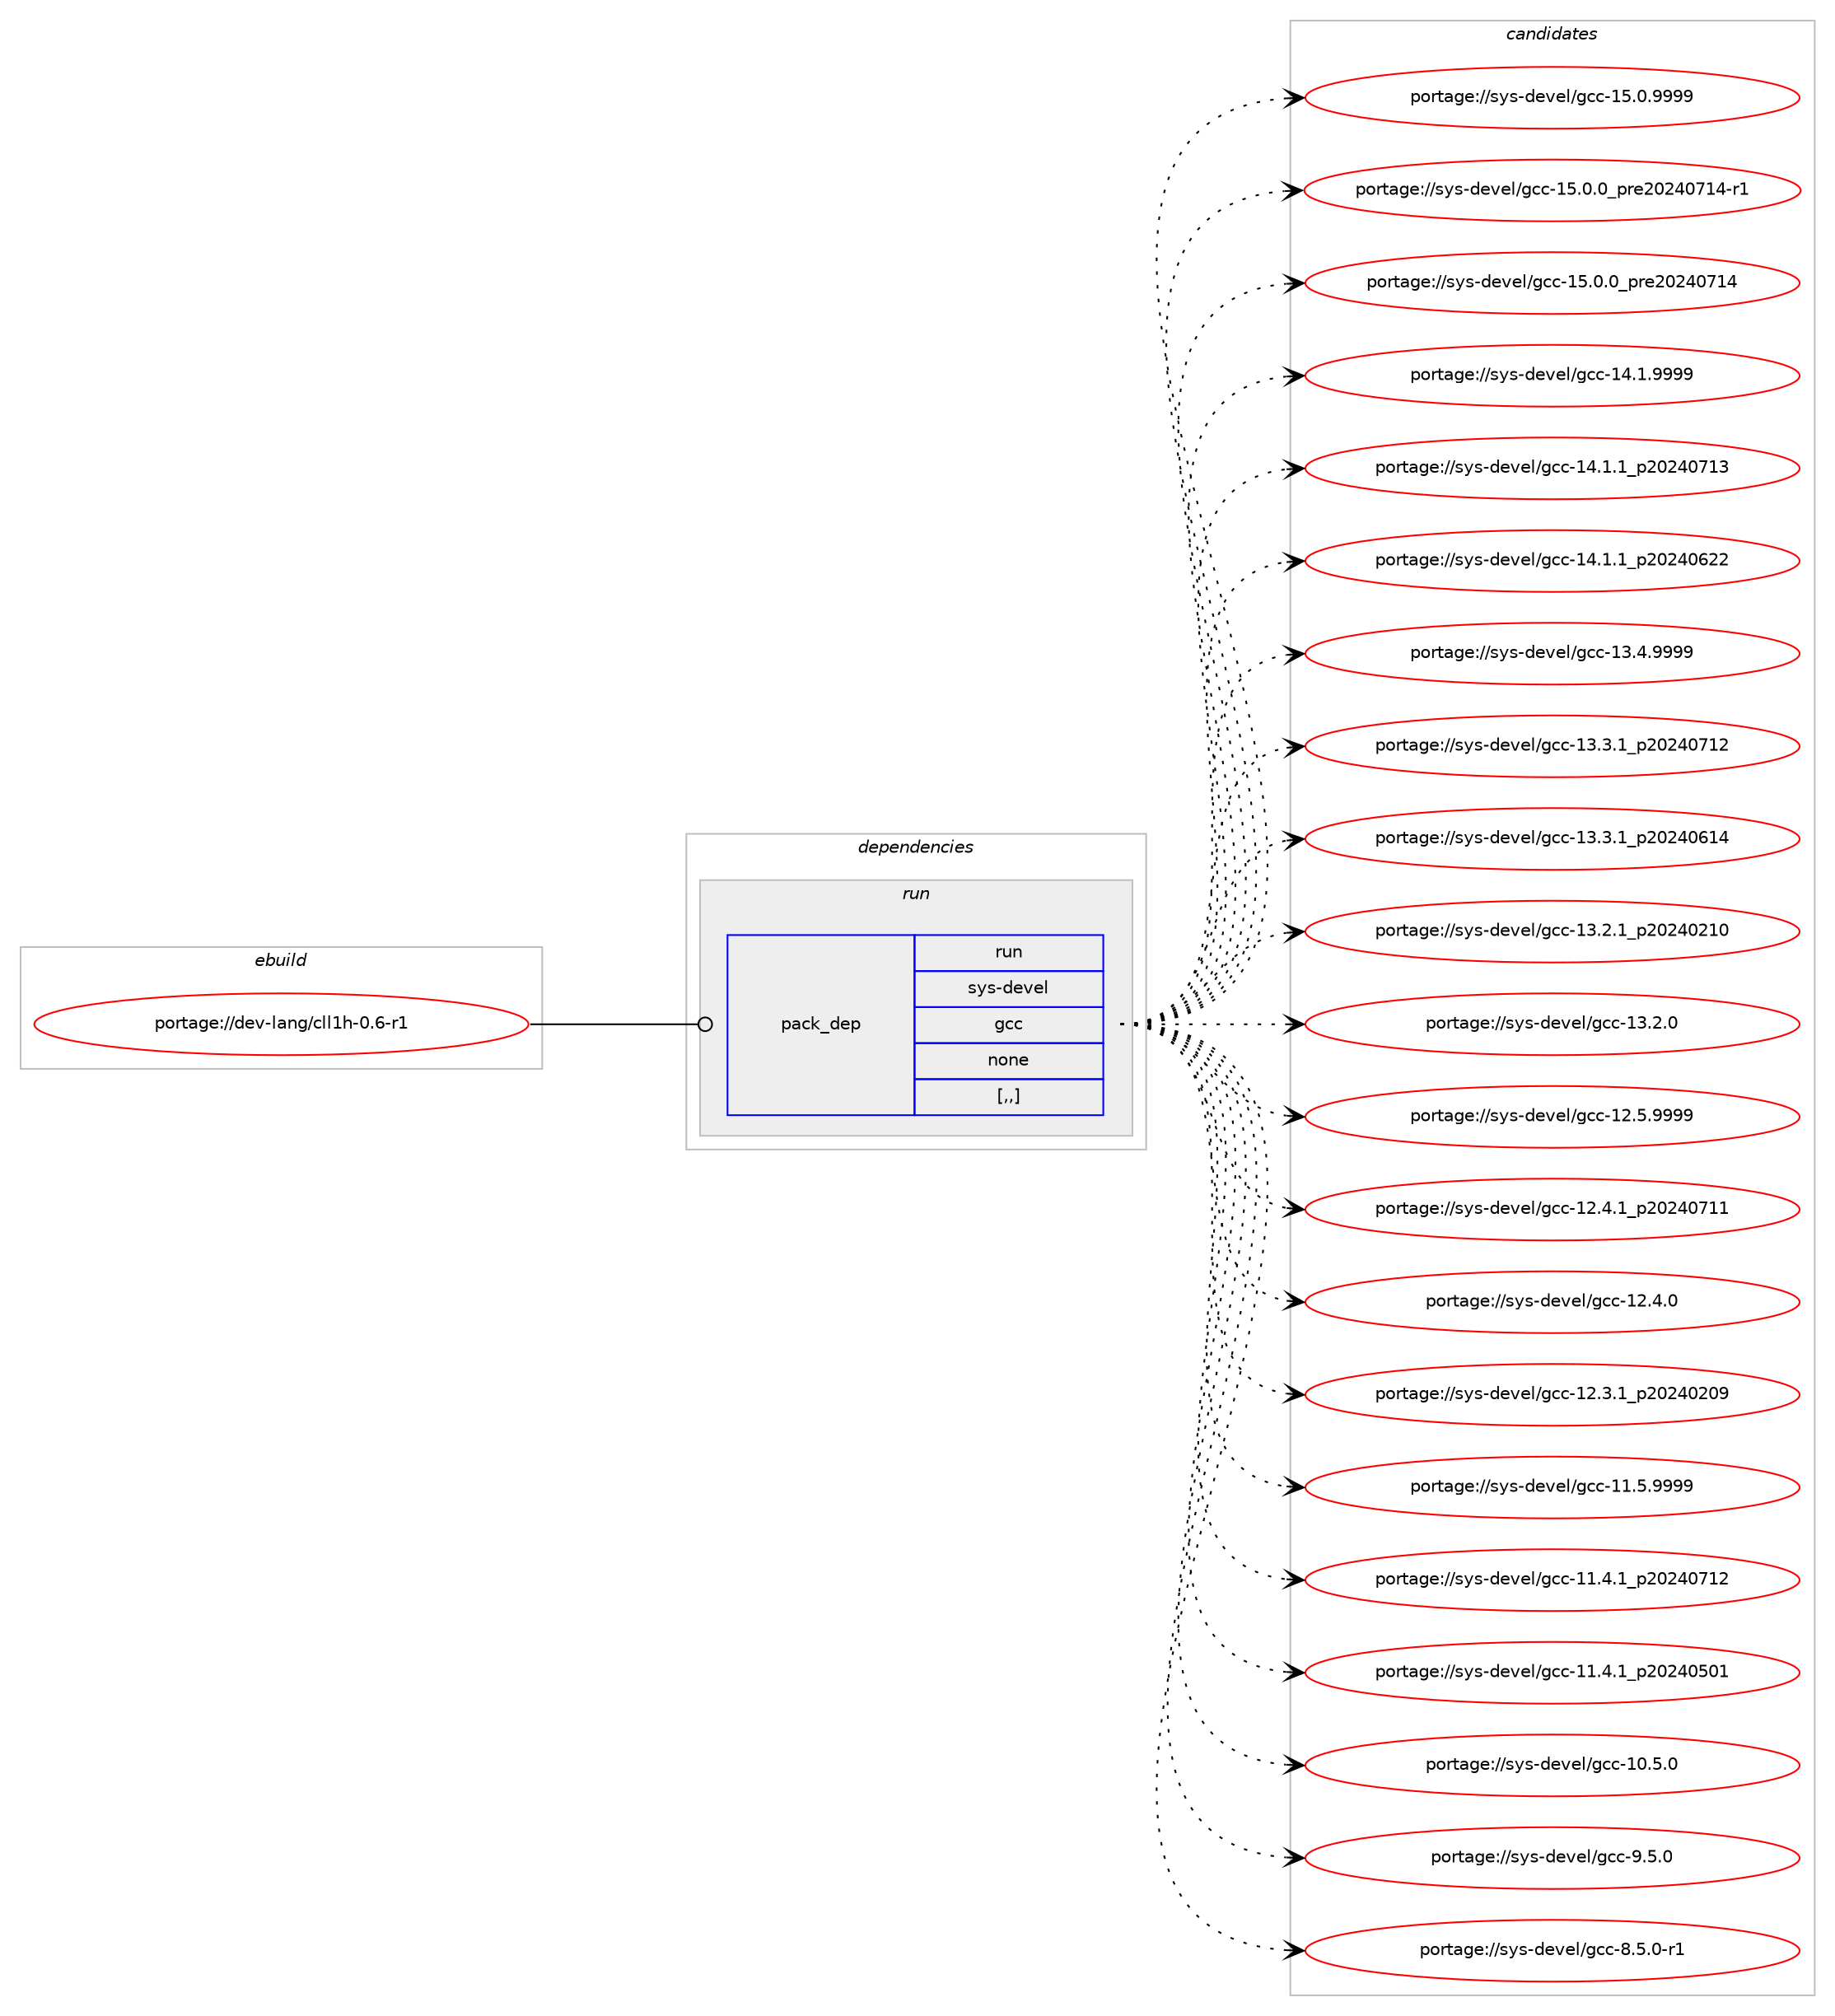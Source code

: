 digraph prolog {

# *************
# Graph options
# *************

newrank=true;
concentrate=true;
compound=true;
graph [rankdir=LR,fontname=Helvetica,fontsize=10,ranksep=1.5];#, ranksep=2.5, nodesep=0.2];
edge  [arrowhead=vee];
node  [fontname=Helvetica,fontsize=10];

# **********
# The ebuild
# **********

subgraph cluster_leftcol {
color=gray;
label=<<i>ebuild</i>>;
id [label="portage://dev-lang/cll1h-0.6-r1", color=red, width=4, href="../dev-lang/cll1h-0.6-r1.svg"];
}

# ****************
# The dependencies
# ****************

subgraph cluster_midcol {
color=gray;
label=<<i>dependencies</i>>;
subgraph cluster_compile {
fillcolor="#eeeeee";
style=filled;
label=<<i>compile</i>>;
}
subgraph cluster_compileandrun {
fillcolor="#eeeeee";
style=filled;
label=<<i>compile and run</i>>;
}
subgraph cluster_run {
fillcolor="#eeeeee";
style=filled;
label=<<i>run</i>>;
subgraph pack74344 {
dependency98227 [label=<<TABLE BORDER="0" CELLBORDER="1" CELLSPACING="0" CELLPADDING="4" WIDTH="220"><TR><TD ROWSPAN="6" CELLPADDING="30">pack_dep</TD></TR><TR><TD WIDTH="110">run</TD></TR><TR><TD>sys-devel</TD></TR><TR><TD>gcc</TD></TR><TR><TD>none</TD></TR><TR><TD>[,,]</TD></TR></TABLE>>, shape=none, color=blue];
}
id:e -> dependency98227:w [weight=20,style="solid",arrowhead="odot"];
}
}

# **************
# The candidates
# **************

subgraph cluster_choices {
rank=same;
color=gray;
label=<<i>candidates</i>>;

subgraph choice74344 {
color=black;
nodesep=1;
choice1151211154510010111810110847103999945495346484657575757 [label="portage://sys-devel/gcc-15.0.9999", color=red, width=4,href="../sys-devel/gcc-15.0.9999.svg"];
choice11512111545100101118101108471039999454953464846489511211410150485052485549524511449 [label="portage://sys-devel/gcc-15.0.0_pre20240714-r1", color=red, width=4,href="../sys-devel/gcc-15.0.0_pre20240714-r1.svg"];
choice1151211154510010111810110847103999945495346484648951121141015048505248554952 [label="portage://sys-devel/gcc-15.0.0_pre20240714", color=red, width=4,href="../sys-devel/gcc-15.0.0_pre20240714.svg"];
choice1151211154510010111810110847103999945495246494657575757 [label="portage://sys-devel/gcc-14.1.9999", color=red, width=4,href="../sys-devel/gcc-14.1.9999.svg"];
choice1151211154510010111810110847103999945495246494649951125048505248554951 [label="portage://sys-devel/gcc-14.1.1_p20240713", color=red, width=4,href="../sys-devel/gcc-14.1.1_p20240713.svg"];
choice1151211154510010111810110847103999945495246494649951125048505248545050 [label="portage://sys-devel/gcc-14.1.1_p20240622", color=red, width=4,href="../sys-devel/gcc-14.1.1_p20240622.svg"];
choice1151211154510010111810110847103999945495146524657575757 [label="portage://sys-devel/gcc-13.4.9999", color=red, width=4,href="../sys-devel/gcc-13.4.9999.svg"];
choice1151211154510010111810110847103999945495146514649951125048505248554950 [label="portage://sys-devel/gcc-13.3.1_p20240712", color=red, width=4,href="../sys-devel/gcc-13.3.1_p20240712.svg"];
choice1151211154510010111810110847103999945495146514649951125048505248544952 [label="portage://sys-devel/gcc-13.3.1_p20240614", color=red, width=4,href="../sys-devel/gcc-13.3.1_p20240614.svg"];
choice1151211154510010111810110847103999945495146504649951125048505248504948 [label="portage://sys-devel/gcc-13.2.1_p20240210", color=red, width=4,href="../sys-devel/gcc-13.2.1_p20240210.svg"];
choice1151211154510010111810110847103999945495146504648 [label="portage://sys-devel/gcc-13.2.0", color=red, width=4,href="../sys-devel/gcc-13.2.0.svg"];
choice1151211154510010111810110847103999945495046534657575757 [label="portage://sys-devel/gcc-12.5.9999", color=red, width=4,href="../sys-devel/gcc-12.5.9999.svg"];
choice1151211154510010111810110847103999945495046524649951125048505248554949 [label="portage://sys-devel/gcc-12.4.1_p20240711", color=red, width=4,href="../sys-devel/gcc-12.4.1_p20240711.svg"];
choice1151211154510010111810110847103999945495046524648 [label="portage://sys-devel/gcc-12.4.0", color=red, width=4,href="../sys-devel/gcc-12.4.0.svg"];
choice1151211154510010111810110847103999945495046514649951125048505248504857 [label="portage://sys-devel/gcc-12.3.1_p20240209", color=red, width=4,href="../sys-devel/gcc-12.3.1_p20240209.svg"];
choice1151211154510010111810110847103999945494946534657575757 [label="portage://sys-devel/gcc-11.5.9999", color=red, width=4,href="../sys-devel/gcc-11.5.9999.svg"];
choice1151211154510010111810110847103999945494946524649951125048505248554950 [label="portage://sys-devel/gcc-11.4.1_p20240712", color=red, width=4,href="../sys-devel/gcc-11.4.1_p20240712.svg"];
choice1151211154510010111810110847103999945494946524649951125048505248534849 [label="portage://sys-devel/gcc-11.4.1_p20240501", color=red, width=4,href="../sys-devel/gcc-11.4.1_p20240501.svg"];
choice1151211154510010111810110847103999945494846534648 [label="portage://sys-devel/gcc-10.5.0", color=red, width=4,href="../sys-devel/gcc-10.5.0.svg"];
choice11512111545100101118101108471039999455746534648 [label="portage://sys-devel/gcc-9.5.0", color=red, width=4,href="../sys-devel/gcc-9.5.0.svg"];
choice115121115451001011181011084710399994556465346484511449 [label="portage://sys-devel/gcc-8.5.0-r1", color=red, width=4,href="../sys-devel/gcc-8.5.0-r1.svg"];
dependency98227:e -> choice1151211154510010111810110847103999945495346484657575757:w [style=dotted,weight="100"];
dependency98227:e -> choice11512111545100101118101108471039999454953464846489511211410150485052485549524511449:w [style=dotted,weight="100"];
dependency98227:e -> choice1151211154510010111810110847103999945495346484648951121141015048505248554952:w [style=dotted,weight="100"];
dependency98227:e -> choice1151211154510010111810110847103999945495246494657575757:w [style=dotted,weight="100"];
dependency98227:e -> choice1151211154510010111810110847103999945495246494649951125048505248554951:w [style=dotted,weight="100"];
dependency98227:e -> choice1151211154510010111810110847103999945495246494649951125048505248545050:w [style=dotted,weight="100"];
dependency98227:e -> choice1151211154510010111810110847103999945495146524657575757:w [style=dotted,weight="100"];
dependency98227:e -> choice1151211154510010111810110847103999945495146514649951125048505248554950:w [style=dotted,weight="100"];
dependency98227:e -> choice1151211154510010111810110847103999945495146514649951125048505248544952:w [style=dotted,weight="100"];
dependency98227:e -> choice1151211154510010111810110847103999945495146504649951125048505248504948:w [style=dotted,weight="100"];
dependency98227:e -> choice1151211154510010111810110847103999945495146504648:w [style=dotted,weight="100"];
dependency98227:e -> choice1151211154510010111810110847103999945495046534657575757:w [style=dotted,weight="100"];
dependency98227:e -> choice1151211154510010111810110847103999945495046524649951125048505248554949:w [style=dotted,weight="100"];
dependency98227:e -> choice1151211154510010111810110847103999945495046524648:w [style=dotted,weight="100"];
dependency98227:e -> choice1151211154510010111810110847103999945495046514649951125048505248504857:w [style=dotted,weight="100"];
dependency98227:e -> choice1151211154510010111810110847103999945494946534657575757:w [style=dotted,weight="100"];
dependency98227:e -> choice1151211154510010111810110847103999945494946524649951125048505248554950:w [style=dotted,weight="100"];
dependency98227:e -> choice1151211154510010111810110847103999945494946524649951125048505248534849:w [style=dotted,weight="100"];
dependency98227:e -> choice1151211154510010111810110847103999945494846534648:w [style=dotted,weight="100"];
dependency98227:e -> choice11512111545100101118101108471039999455746534648:w [style=dotted,weight="100"];
dependency98227:e -> choice115121115451001011181011084710399994556465346484511449:w [style=dotted,weight="100"];
}
}

}
